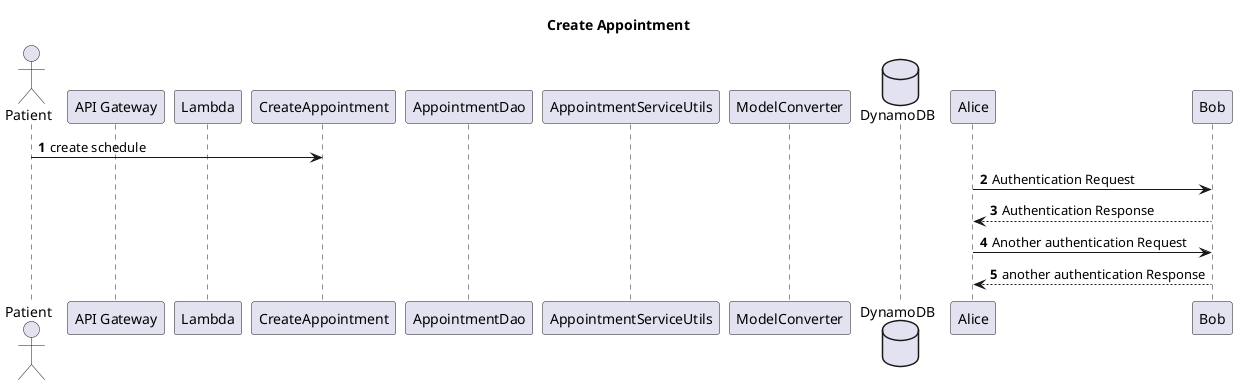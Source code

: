 @startuml
'https://plantuml.com/sequence-diagram
title Create Appointment
autonumber

actor Patient
participant "API Gateway" as APIGateway
participant Lambda
participant CreateAppointment
participant AppointmentDao
participant AppointmentServiceUtils
participant ModelConverter
database DynamoDB

Patient -> CreateAppointment : create schedule
Alice -> Bob: Authentication Request
Bob --> Alice: Authentication Response

Alice -> Bob: Another authentication Request
Alice <-- Bob: another authentication Response
@enduml
